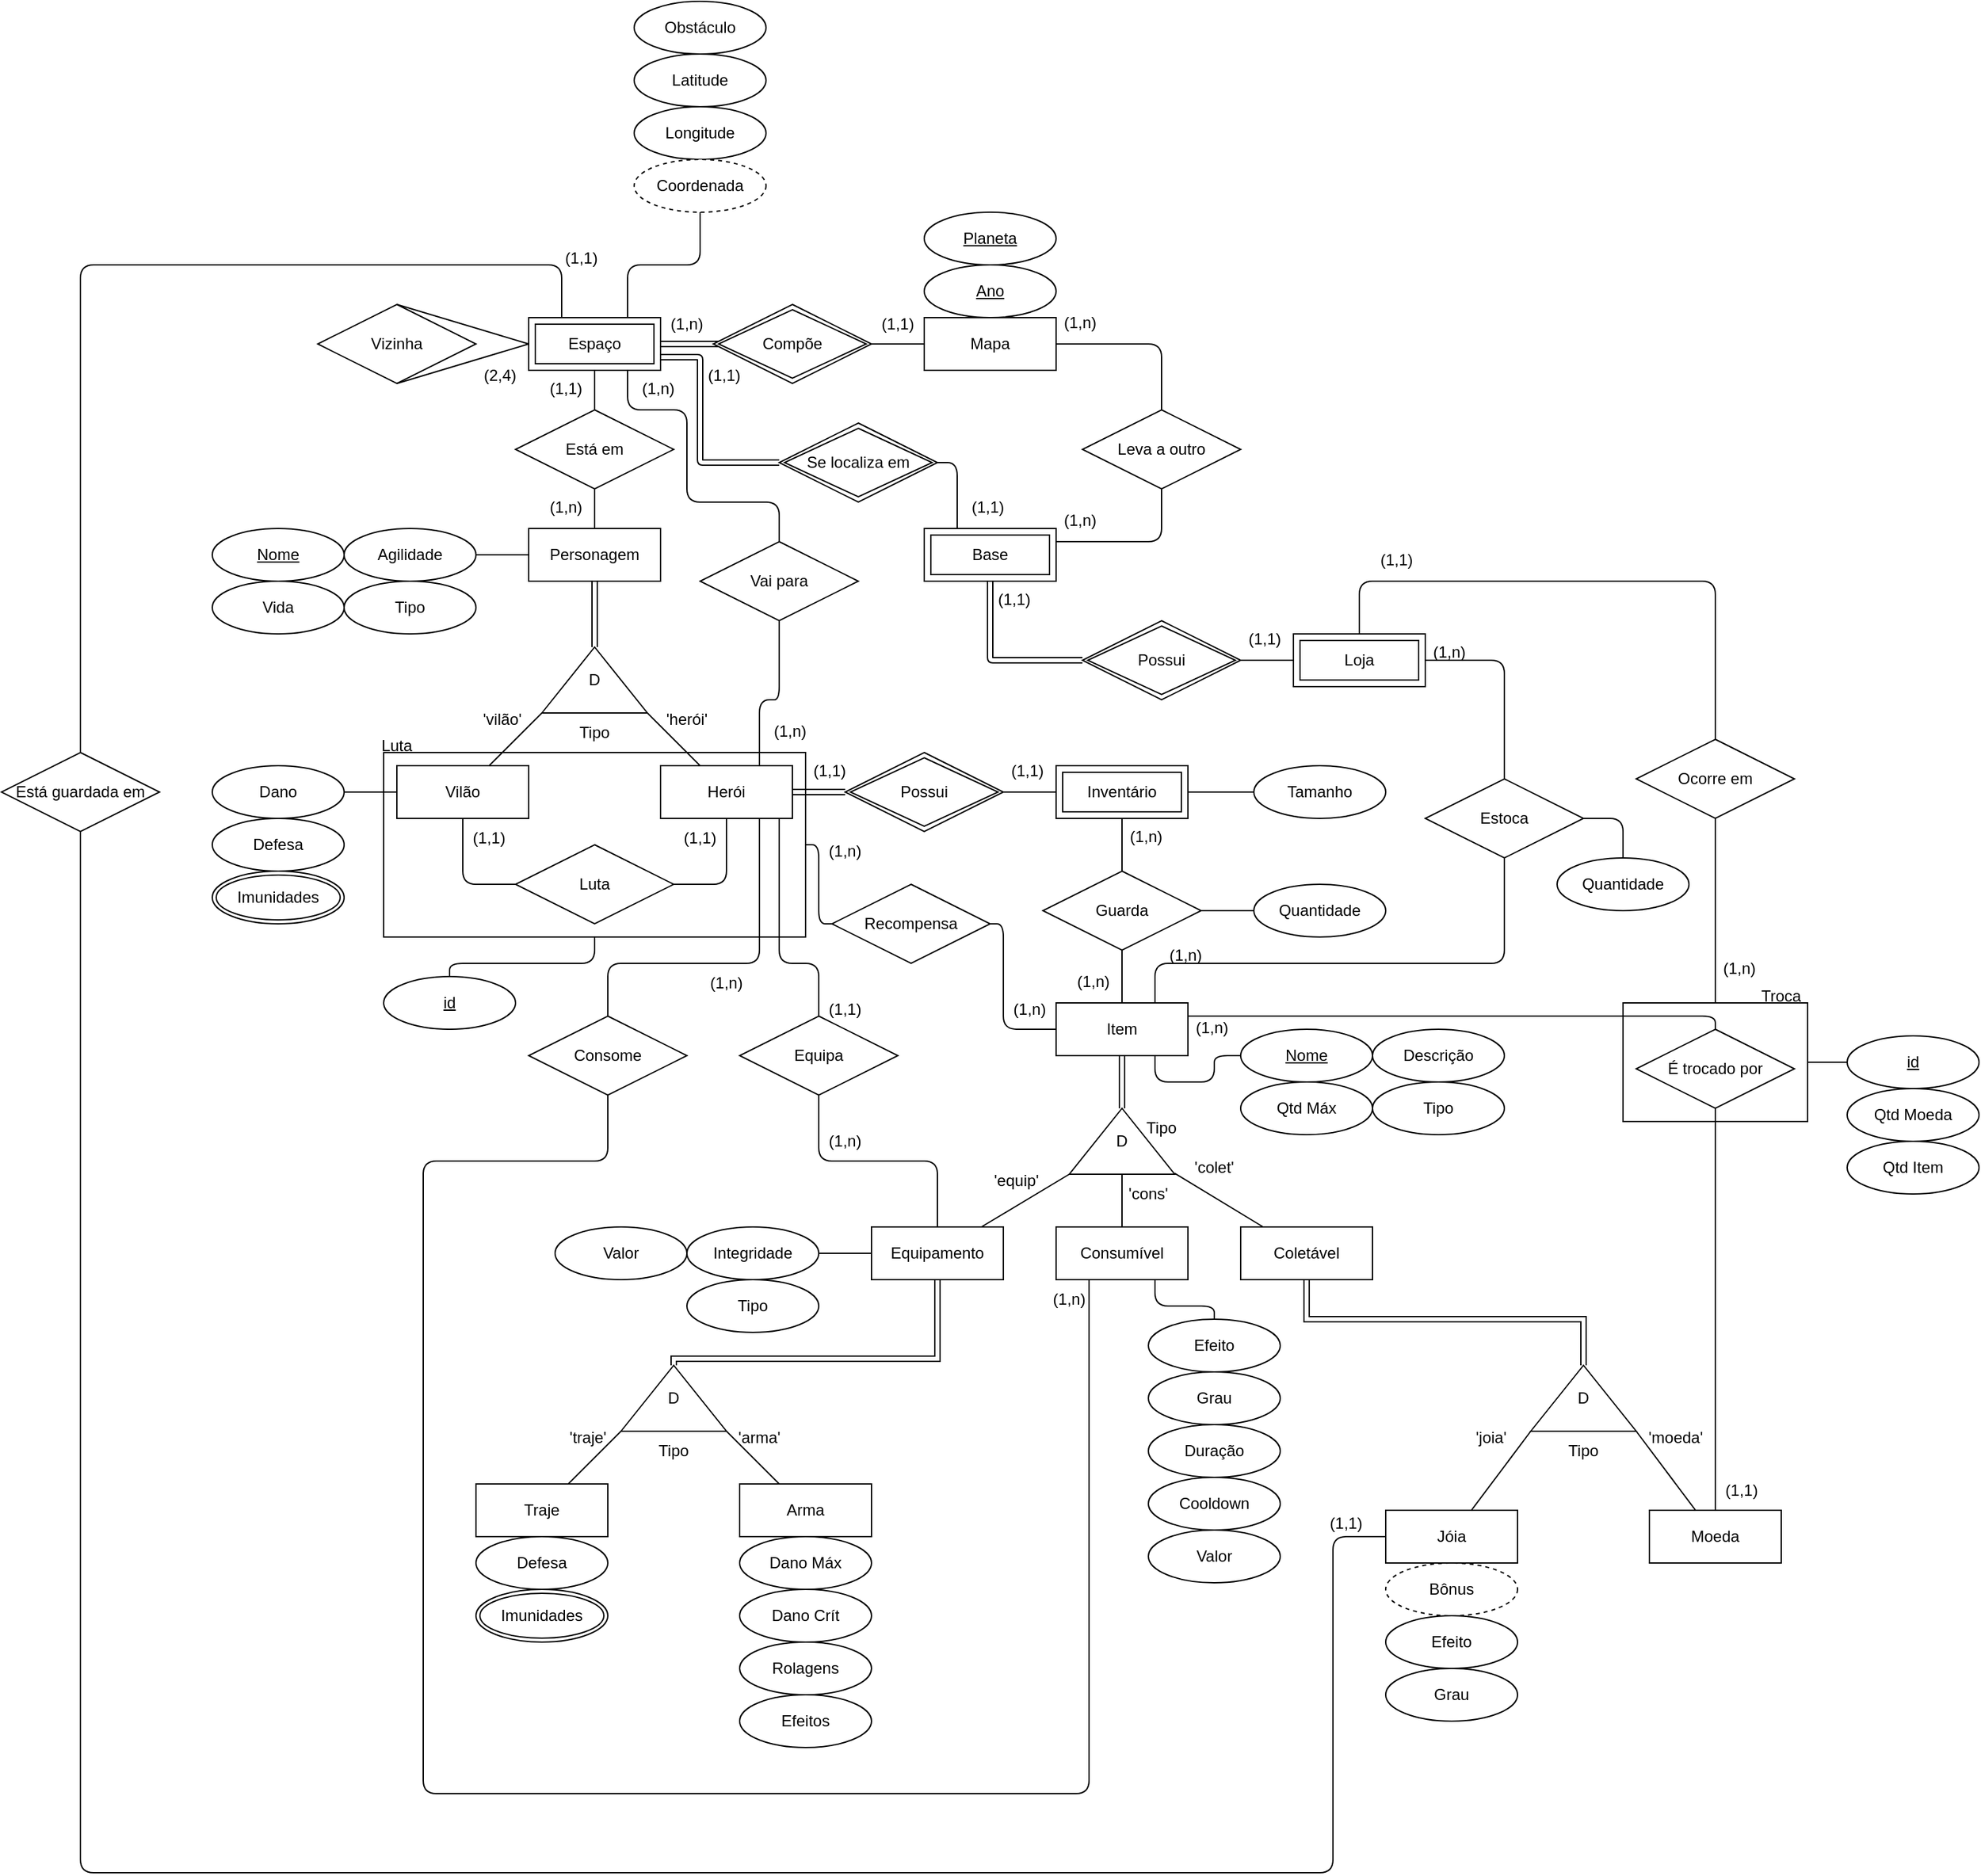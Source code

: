 <mxfile version="16.5.3" type="device"><diagram id="R2lEEEUBdFMjLlhIrx00" name="Page-1"><mxGraphModel dx="2585" dy="1438" grid="1" gridSize="10" guides="1" tooltips="1" connect="1" arrows="1" fold="1" page="1" pageScale="1" pageWidth="1600" pageHeight="900" math="0" shadow="0" extFonts="Permanent Marker^https://fonts.googleapis.com/css?family=Permanent+Marker"><root><mxCell id="0"/><mxCell id="1" parent="0"/><mxCell id="_K91Ev87hVl7QO8EJuBq-142" value="" style="rounded=0;whiteSpace=wrap;html=1;fillColor=none;" parent="1" vertex="1"><mxGeometry x="1510" y="800" width="140" height="90" as="geometry"/></mxCell><mxCell id="_K91Ev87hVl7QO8EJuBq-86" value="" style="verticalLabelPosition=bottom;verticalAlign=top;html=1;shape=mxgraph.basic.rect;fillColor2=none;strokeWidth=1;size=20;indent=5;fillColor=none;" parent="1" vertex="1"><mxGeometry x="570" y="610" width="320" height="140" as="geometry"/></mxCell><mxCell id="nBwljkesZ-EkMAL2i42d-4" value="Mapa" style="whiteSpace=wrap;html=1;align=center;" parent="1" vertex="1"><mxGeometry x="980" y="280" width="100" height="40" as="geometry"/></mxCell><mxCell id="nBwljkesZ-EkMAL2i42d-11" value="Planeta" style="ellipse;whiteSpace=wrap;html=1;align=center;fontStyle=4;" parent="1" vertex="1"><mxGeometry x="980" y="200" width="100" height="40" as="geometry"/></mxCell><mxCell id="nBwljkesZ-EkMAL2i42d-12" value="Ano" style="ellipse;whiteSpace=wrap;html=1;align=center;fontStyle=4;" parent="1" vertex="1"><mxGeometry x="980" y="240" width="100" height="40" as="geometry"/></mxCell><mxCell id="nBwljkesZ-EkMAL2i42d-14" value="Latitude" style="ellipse;whiteSpace=wrap;html=1;align=center;" parent="1" vertex="1"><mxGeometry x="760" y="80" width="100" height="40" as="geometry"/></mxCell><mxCell id="nBwljkesZ-EkMAL2i42d-15" value="Longitude" style="ellipse;whiteSpace=wrap;html=1;align=center;" parent="1" vertex="1"><mxGeometry x="760" y="120" width="100" height="40" as="geometry"/></mxCell><mxCell id="nBwljkesZ-EkMAL2i42d-17" value="Vizinha" style="shape=rhombus;perimeter=rhombusPerimeter;whiteSpace=wrap;html=1;align=center;" parent="1" vertex="1"><mxGeometry x="520" y="270" width="120" height="60" as="geometry"/></mxCell><mxCell id="nBwljkesZ-EkMAL2i42d-29" value="" style="endArrow=none;html=1;rounded=0;exitX=0.5;exitY=1;exitDx=0;exitDy=0;entryX=0;entryY=0.5;entryDx=0;entryDy=0;" parent="1" source="nBwljkesZ-EkMAL2i42d-17" edge="1"><mxGeometry relative="1" as="geometry"><mxPoint x="650" y="160" as="sourcePoint"/><mxPoint x="680" y="300" as="targetPoint"/></mxGeometry></mxCell><mxCell id="nBwljkesZ-EkMAL2i42d-33" value="" style="endArrow=none;html=1;rounded=0;entryX=0;entryY=0.5;entryDx=0;entryDy=0;exitX=0.5;exitY=0;exitDx=0;exitDy=0;" parent="1" source="nBwljkesZ-EkMAL2i42d-17" edge="1"><mxGeometry relative="1" as="geometry"><mxPoint x="640" y="300" as="sourcePoint"/><mxPoint x="680" y="300" as="targetPoint"/></mxGeometry></mxCell><mxCell id="nBwljkesZ-EkMAL2i42d-35" value="" style="endArrow=none;html=1;rounded=1;exitX=1;exitY=0.5;exitDx=0;exitDy=0;entryX=0;entryY=0.5;entryDx=0;entryDy=0;" parent="1" target="nBwljkesZ-EkMAL2i42d-4" edge="1"><mxGeometry width="50" height="50" relative="1" as="geometry"><mxPoint x="940" y="300" as="sourcePoint"/><mxPoint x="840" y="200" as="targetPoint"/></mxGeometry></mxCell><mxCell id="nBwljkesZ-EkMAL2i42d-36" value="Personagem" style="whiteSpace=wrap;html=1;align=center;" parent="1" vertex="1"><mxGeometry x="680" y="440" width="100" height="40" as="geometry"/></mxCell><mxCell id="nBwljkesZ-EkMAL2i42d-37" value="Está em" style="shape=rhombus;perimeter=rhombusPerimeter;whiteSpace=wrap;html=1;align=center;" parent="1" vertex="1"><mxGeometry x="670" y="350" width="120" height="60" as="geometry"/></mxCell><mxCell id="nBwljkesZ-EkMAL2i42d-38" value="" style="endArrow=none;html=1;rounded=0;exitX=0.5;exitY=1;exitDx=0;exitDy=0;entryX=0.5;entryY=0;entryDx=0;entryDy=0;" parent="1" target="nBwljkesZ-EkMAL2i42d-37" edge="1"><mxGeometry relative="1" as="geometry"><mxPoint x="730" y="320" as="sourcePoint"/><mxPoint x="840" y="350" as="targetPoint"/></mxGeometry></mxCell><mxCell id="nBwljkesZ-EkMAL2i42d-39" value="" style="endArrow=none;html=1;rounded=0;exitX=0.5;exitY=1;exitDx=0;exitDy=0;entryX=0.5;entryY=0;entryDx=0;entryDy=0;" parent="1" source="nBwljkesZ-EkMAL2i42d-37" target="nBwljkesZ-EkMAL2i42d-36" edge="1"><mxGeometry relative="1" as="geometry"><mxPoint x="680" y="350" as="sourcePoint"/><mxPoint x="840" y="350" as="targetPoint"/></mxGeometry></mxCell><mxCell id="nBwljkesZ-EkMAL2i42d-43" value="" style="endArrow=none;html=1;rounded=0;" parent="1" edge="1"><mxGeometry relative="1" as="geometry"><mxPoint x="1040" y="640" as="sourcePoint"/><mxPoint x="1080" y="640" as="targetPoint"/></mxGeometry></mxCell><mxCell id="nBwljkesZ-EkMAL2i42d-44" value="Tamanho" style="ellipse;whiteSpace=wrap;html=1;align=center;" parent="1" vertex="1"><mxGeometry x="1230" y="620" width="100" height="40" as="geometry"/></mxCell><mxCell id="nBwljkesZ-EkMAL2i42d-48" value="&lt;u&gt;Nome&lt;/u&gt;" style="ellipse;whiteSpace=wrap;html=1;align=center;" parent="1" vertex="1"><mxGeometry x="440" y="440" width="100" height="40" as="geometry"/></mxCell><mxCell id="nBwljkesZ-EkMAL2i42d-49" value="Vida" style="ellipse;whiteSpace=wrap;html=1;align=center;" parent="1" vertex="1"><mxGeometry x="440" y="480" width="100" height="40" as="geometry"/></mxCell><mxCell id="nBwljkesZ-EkMAL2i42d-50" value="Agilidade" style="ellipse;whiteSpace=wrap;html=1;align=center;" parent="1" vertex="1"><mxGeometry x="540" y="440" width="100" height="40" as="geometry"/></mxCell><mxCell id="nBwljkesZ-EkMAL2i42d-53" value="" style="shape=link;html=1;rounded=0;exitX=1;exitY=0.5;exitDx=0;exitDy=0;" parent="1" edge="1"><mxGeometry relative="1" as="geometry"><mxPoint x="780" y="300" as="sourcePoint"/><mxPoint x="875" y="300" as="targetPoint"/></mxGeometry></mxCell><mxCell id="nBwljkesZ-EkMAL2i42d-55" value="Espaço" style="shape=ext;margin=3;double=1;whiteSpace=wrap;html=1;align=center;" parent="1" vertex="1"><mxGeometry x="680" y="280" width="100" height="40" as="geometry"/></mxCell><mxCell id="nBwljkesZ-EkMAL2i42d-56" value="Compõe" style="shape=rhombus;double=1;perimeter=rhombusPerimeter;whiteSpace=wrap;html=1;align=center;" parent="1" vertex="1"><mxGeometry x="820" y="270" width="120" height="60" as="geometry"/></mxCell><mxCell id="_K91Ev87hVl7QO8EJuBq-1" value="" style="endArrow=none;html=1;rounded=0;" parent="1" source="nBwljkesZ-EkMAL2i42d-36" target="nBwljkesZ-EkMAL2i42d-50" edge="1"><mxGeometry relative="1" as="geometry"><mxPoint x="660" y="450" as="sourcePoint"/><mxPoint x="820" y="450" as="targetPoint"/><Array as="points"><mxPoint x="670" y="460"/></Array></mxGeometry></mxCell><mxCell id="_K91Ev87hVl7QO8EJuBq-2" value="Herói" style="whiteSpace=wrap;html=1;align=center;" parent="1" vertex="1"><mxGeometry x="780" y="620" width="100" height="40" as="geometry"/></mxCell><mxCell id="_K91Ev87hVl7QO8EJuBq-3" value="Vilão" style="whiteSpace=wrap;html=1;align=center;" parent="1" vertex="1"><mxGeometry x="580" y="620" width="100" height="40" as="geometry"/></mxCell><mxCell id="_K91Ev87hVl7QO8EJuBq-7" value="" style="verticalLabelPosition=bottom;verticalAlign=top;html=1;shape=mxgraph.basic.acute_triangle;dx=0.5;" parent="1" vertex="1"><mxGeometry x="690" y="530" width="80" height="50" as="geometry"/></mxCell><mxCell id="_K91Ev87hVl7QO8EJuBq-8" value="Tipo" style="ellipse;whiteSpace=wrap;html=1;align=center;" parent="1" vertex="1"><mxGeometry x="540" y="480" width="100" height="40" as="geometry"/></mxCell><mxCell id="_K91Ev87hVl7QO8EJuBq-9" value="" style="endArrow=none;html=1;rounded=0;shape=link;exitX=0;exitY=0;exitDx=40;exitDy=0;exitPerimeter=0;" parent="1" source="_K91Ev87hVl7QO8EJuBq-7" target="nBwljkesZ-EkMAL2i42d-36" edge="1"><mxGeometry relative="1" as="geometry"><mxPoint x="730" y="520" as="sourcePoint"/><mxPoint x="890" y="530" as="targetPoint"/></mxGeometry></mxCell><mxCell id="_K91Ev87hVl7QO8EJuBq-10" value="" style="endArrow=none;html=1;rounded=0;exitX=1;exitY=1;exitDx=0;exitDy=0;exitPerimeter=0;" parent="1" source="_K91Ev87hVl7QO8EJuBq-7" target="_K91Ev87hVl7QO8EJuBq-2" edge="1"><mxGeometry relative="1" as="geometry"><mxPoint x="768.75" y="580" as="sourcePoint"/><mxPoint x="928.75" y="580" as="targetPoint"/></mxGeometry></mxCell><mxCell id="_K91Ev87hVl7QO8EJuBq-11" value="" style="endArrow=none;html=1;rounded=0;exitX=0;exitY=1;exitDx=0;exitDy=0;exitPerimeter=0;" parent="1" source="_K91Ev87hVl7QO8EJuBq-7" target="_K91Ev87hVl7QO8EJuBq-3" edge="1"><mxGeometry relative="1" as="geometry"><mxPoint x="730" y="530" as="sourcePoint"/><mxPoint x="890" y="530" as="targetPoint"/></mxGeometry></mxCell><mxCell id="_K91Ev87hVl7QO8EJuBq-12" value="D" style="text;html=1;strokeColor=none;fillColor=none;align=center;verticalAlign=middle;whiteSpace=wrap;rounded=0;" parent="1" vertex="1"><mxGeometry x="700" y="540" width="60" height="30" as="geometry"/></mxCell><mxCell id="_K91Ev87hVl7QO8EJuBq-13" value="Tipo" style="text;html=1;strokeColor=none;fillColor=none;align=center;verticalAlign=middle;whiteSpace=wrap;rounded=0;" parent="1" vertex="1"><mxGeometry x="700" y="580" width="60" height="30" as="geometry"/></mxCell><mxCell id="_K91Ev87hVl7QO8EJuBq-14" value="'herói'" style="text;html=1;strokeColor=none;fillColor=none;align=center;verticalAlign=middle;whiteSpace=wrap;rounded=0;" parent="1" vertex="1"><mxGeometry x="770" y="570" width="60" height="30" as="geometry"/></mxCell><mxCell id="_K91Ev87hVl7QO8EJuBq-15" value="'vilão'" style="text;html=1;strokeColor=none;fillColor=none;align=center;verticalAlign=middle;whiteSpace=wrap;rounded=0;" parent="1" vertex="1"><mxGeometry x="630" y="570" width="60" height="30" as="geometry"/></mxCell><mxCell id="_K91Ev87hVl7QO8EJuBq-16" value="" style="endArrow=none;html=1;rounded=0;shape=link;" parent="1" source="_K91Ev87hVl7QO8EJuBq-2" edge="1"><mxGeometry relative="1" as="geometry"><mxPoint x="860" y="570" as="sourcePoint"/><mxPoint x="920" y="640" as="targetPoint"/></mxGeometry></mxCell><mxCell id="_K91Ev87hVl7QO8EJuBq-17" value="Item" style="whiteSpace=wrap;html=1;align=center;" parent="1" vertex="1"><mxGeometry x="1080" y="800" width="100" height="40" as="geometry"/></mxCell><mxCell id="_K91Ev87hVl7QO8EJuBq-18" value="Guarda" style="shape=rhombus;perimeter=rhombusPerimeter;whiteSpace=wrap;html=1;align=center;" parent="1" vertex="1"><mxGeometry x="1070" y="700" width="120" height="60" as="geometry"/></mxCell><mxCell id="_K91Ev87hVl7QO8EJuBq-19" value="" style="endArrow=none;html=1;rounded=0;exitX=0.5;exitY=1;exitDx=0;exitDy=0;entryX=0.5;entryY=0;entryDx=0;entryDy=0;" parent="1" target="_K91Ev87hVl7QO8EJuBq-18" edge="1"><mxGeometry relative="1" as="geometry"><mxPoint x="1130" y="660" as="sourcePoint"/><mxPoint x="1180" y="740" as="targetPoint"/></mxGeometry></mxCell><mxCell id="_K91Ev87hVl7QO8EJuBq-20" value="" style="endArrow=none;html=1;rounded=0;" parent="1" source="_K91Ev87hVl7QO8EJuBq-17" target="_K91Ev87hVl7QO8EJuBq-18" edge="1"><mxGeometry relative="1" as="geometry"><mxPoint x="1020" y="740" as="sourcePoint"/><mxPoint x="1180" y="740" as="targetPoint"/></mxGeometry></mxCell><mxCell id="_K91Ev87hVl7QO8EJuBq-21" value="Inventário" style="shape=ext;margin=3;double=1;whiteSpace=wrap;html=1;align=center;" parent="1" vertex="1"><mxGeometry x="1080" y="620" width="100" height="40" as="geometry"/></mxCell><mxCell id="_K91Ev87hVl7QO8EJuBq-22" value="Dano" style="ellipse;whiteSpace=wrap;html=1;align=center;" parent="1" vertex="1"><mxGeometry x="440" y="620" width="100" height="40" as="geometry"/></mxCell><mxCell id="_K91Ev87hVl7QO8EJuBq-23" value="&lt;u&gt;Nome&lt;/u&gt;" style="ellipse;whiteSpace=wrap;html=1;align=center;" parent="1" vertex="1"><mxGeometry x="1220" y="820" width="100" height="40" as="geometry"/></mxCell><mxCell id="_K91Ev87hVl7QO8EJuBq-24" value="Descrição" style="ellipse;whiteSpace=wrap;html=1;align=center;" parent="1" vertex="1"><mxGeometry x="1320" y="820" width="100" height="40" as="geometry"/></mxCell><mxCell id="_K91Ev87hVl7QO8EJuBq-25" value="Tipo" style="ellipse;whiteSpace=wrap;html=1;align=center;" parent="1" vertex="1"><mxGeometry x="1320" y="860" width="100" height="40" as="geometry"/></mxCell><mxCell id="_K91Ev87hVl7QO8EJuBq-26" value="" style="endArrow=none;html=1;rounded=1;exitX=0.75;exitY=1;exitDx=0;exitDy=0;" parent="1" source="_K91Ev87hVl7QO8EJuBq-17" target="_K91Ev87hVl7QO8EJuBq-23" edge="1"><mxGeometry relative="1" as="geometry"><mxPoint x="1130" y="860" as="sourcePoint"/><mxPoint x="1290" y="860" as="targetPoint"/><Array as="points"><mxPoint x="1155" y="860"/><mxPoint x="1200" y="860"/><mxPoint x="1200" y="840"/></Array></mxGeometry></mxCell><mxCell id="_K91Ev87hVl7QO8EJuBq-28" value="" style="verticalLabelPosition=bottom;verticalAlign=top;html=1;shape=mxgraph.basic.acute_triangle;dx=0.5;" parent="1" vertex="1"><mxGeometry x="1090" y="880" width="80" height="50" as="geometry"/></mxCell><mxCell id="_K91Ev87hVl7QO8EJuBq-29" value="Equipamento" style="whiteSpace=wrap;html=1;align=center;" parent="1" vertex="1"><mxGeometry x="940" y="970" width="100" height="40" as="geometry"/></mxCell><mxCell id="_K91Ev87hVl7QO8EJuBq-30" value="Consumível" style="whiteSpace=wrap;html=1;align=center;" parent="1" vertex="1"><mxGeometry x="1080" y="970" width="100" height="40" as="geometry"/></mxCell><mxCell id="_K91Ev87hVl7QO8EJuBq-31" value="" style="endArrow=none;html=1;rounded=0;exitX=0;exitY=0;exitDx=40;exitDy=0;exitPerimeter=0;entryX=0.5;entryY=1;entryDx=0;entryDy=0;shape=link;" parent="1" source="_K91Ev87hVl7QO8EJuBq-28" target="_K91Ev87hVl7QO8EJuBq-17" edge="1"><mxGeometry relative="1" as="geometry"><mxPoint x="1140" y="930" as="sourcePoint"/><mxPoint x="1300" y="930" as="targetPoint"/></mxGeometry></mxCell><mxCell id="_K91Ev87hVl7QO8EJuBq-37" value="Tipo" style="text;html=1;strokeColor=none;fillColor=none;align=center;verticalAlign=middle;whiteSpace=wrap;rounded=0;" parent="1" vertex="1"><mxGeometry x="1130" y="880" width="60" height="30" as="geometry"/></mxCell><mxCell id="_K91Ev87hVl7QO8EJuBq-39" value="'cons'" style="text;html=1;strokeColor=none;fillColor=none;align=center;verticalAlign=middle;whiteSpace=wrap;rounded=0;" parent="1" vertex="1"><mxGeometry x="1130" y="930" width="40" height="30" as="geometry"/></mxCell><mxCell id="_K91Ev87hVl7QO8EJuBq-40" value="'equip'" style="text;html=1;strokeColor=none;fillColor=none;align=center;verticalAlign=middle;whiteSpace=wrap;rounded=0;" parent="1" vertex="1"><mxGeometry x="1030" y="920" width="40" height="30" as="geometry"/></mxCell><mxCell id="_K91Ev87hVl7QO8EJuBq-41" value="D" style="text;html=1;strokeColor=none;fillColor=none;align=center;verticalAlign=middle;whiteSpace=wrap;rounded=0;" parent="1" vertex="1"><mxGeometry x="1100" y="890" width="60" height="30" as="geometry"/></mxCell><mxCell id="_K91Ev87hVl7QO8EJuBq-43" value="Equipa" style="shape=rhombus;perimeter=rhombusPerimeter;whiteSpace=wrap;html=1;align=center;" parent="1" vertex="1"><mxGeometry x="840" y="810" width="120" height="60" as="geometry"/></mxCell><mxCell id="_K91Ev87hVl7QO8EJuBq-47" value="Efeito" style="ellipse;whiteSpace=wrap;html=1;align=center;" parent="1" vertex="1"><mxGeometry x="1150" y="1040" width="100" height="40" as="geometry"/></mxCell><mxCell id="_K91Ev87hVl7QO8EJuBq-48" value="Grau" style="ellipse;whiteSpace=wrap;html=1;align=center;" parent="1" vertex="1"><mxGeometry x="1150" y="1080" width="100" height="40" as="geometry"/></mxCell><mxCell id="_K91Ev87hVl7QO8EJuBq-49" value="Quantidade" style="ellipse;whiteSpace=wrap;html=1;align=center;" parent="1" vertex="1"><mxGeometry x="1230" y="710" width="100" height="40" as="geometry"/></mxCell><mxCell id="_K91Ev87hVl7QO8EJuBq-50" value="" style="endArrow=none;html=1;rounded=0;" parent="1" source="_K91Ev87hVl7QO8EJuBq-18" target="_K91Ev87hVl7QO8EJuBq-49" edge="1"><mxGeometry relative="1" as="geometry"><mxPoint x="1190" y="690" as="sourcePoint"/><mxPoint x="1350" y="690" as="targetPoint"/></mxGeometry></mxCell><mxCell id="_K91Ev87hVl7QO8EJuBq-51" value="" style="verticalLabelPosition=bottom;verticalAlign=top;html=1;shape=mxgraph.basic.acute_triangle;dx=0.5;" parent="1" vertex="1"><mxGeometry x="750" y="1075" width="80" height="50" as="geometry"/></mxCell><mxCell id="_K91Ev87hVl7QO8EJuBq-52" value="" style="endArrow=none;html=1;rounded=0;exitX=0;exitY=0;exitDx=40;exitDy=0;exitPerimeter=0;shape=link;" parent="1" source="_K91Ev87hVl7QO8EJuBq-51" target="_K91Ev87hVl7QO8EJuBq-29" edge="1"><mxGeometry relative="1" as="geometry"><mxPoint x="1010" y="1100" as="sourcePoint"/><mxPoint x="1000" y="1010" as="targetPoint"/><Array as="points"><mxPoint x="790" y="1070"/><mxPoint x="990" y="1070"/></Array></mxGeometry></mxCell><mxCell id="_K91Ev87hVl7QO8EJuBq-53" value="Traje" style="whiteSpace=wrap;html=1;align=center;" parent="1" vertex="1"><mxGeometry x="640" y="1165" width="100" height="40" as="geometry"/></mxCell><mxCell id="_K91Ev87hVl7QO8EJuBq-54" value="Arma" style="whiteSpace=wrap;html=1;align=center;" parent="1" vertex="1"><mxGeometry x="840" y="1165" width="100" height="40" as="geometry"/></mxCell><mxCell id="_K91Ev87hVl7QO8EJuBq-56" value="" style="endArrow=none;html=1;rounded=0;exitX=0;exitY=1;exitDx=0;exitDy=0;exitPerimeter=0;" parent="1" source="_K91Ev87hVl7QO8EJuBq-51" target="_K91Ev87hVl7QO8EJuBq-53" edge="1"><mxGeometry relative="1" as="geometry"><mxPoint x="740" y="1115" as="sourcePoint"/><mxPoint x="900" y="1115" as="targetPoint"/></mxGeometry></mxCell><mxCell id="_K91Ev87hVl7QO8EJuBq-57" value="" style="endArrow=none;html=1;rounded=0;exitX=1;exitY=1;exitDx=0;exitDy=0;exitPerimeter=0;" parent="1" source="_K91Ev87hVl7QO8EJuBq-51" target="_K91Ev87hVl7QO8EJuBq-54" edge="1"><mxGeometry relative="1" as="geometry"><mxPoint x="740" y="1115" as="sourcePoint"/><mxPoint x="900" y="1115" as="targetPoint"/></mxGeometry></mxCell><mxCell id="_K91Ev87hVl7QO8EJuBq-58" value="Dano Máx" style="ellipse;whiteSpace=wrap;html=1;align=center;" parent="1" vertex="1"><mxGeometry x="840" y="1205" width="100" height="40" as="geometry"/></mxCell><mxCell id="_K91Ev87hVl7QO8EJuBq-59" value="Rolagens" style="ellipse;whiteSpace=wrap;html=1;align=center;" parent="1" vertex="1"><mxGeometry x="840" y="1285" width="100" height="40" as="geometry"/></mxCell><mxCell id="_K91Ev87hVl7QO8EJuBq-60" value="Defesa" style="ellipse;whiteSpace=wrap;html=1;align=center;" parent="1" vertex="1"><mxGeometry x="640" y="1205" width="100" height="40" as="geometry"/></mxCell><mxCell id="_K91Ev87hVl7QO8EJuBq-62" value="Integridade" style="ellipse;whiteSpace=wrap;html=1;align=center;" parent="1" vertex="1"><mxGeometry x="800" y="970" width="100" height="40" as="geometry"/></mxCell><mxCell id="_K91Ev87hVl7QO8EJuBq-63" value="Imunidades" style="ellipse;shape=doubleEllipse;margin=3;whiteSpace=wrap;html=1;align=center;" parent="1" vertex="1"><mxGeometry x="640" y="1245" width="100" height="40" as="geometry"/></mxCell><mxCell id="_K91Ev87hVl7QO8EJuBq-64" value="Efeitos" style="ellipse;whiteSpace=wrap;html=1;align=center;" parent="1" vertex="1"><mxGeometry x="840" y="1325" width="100" height="40" as="geometry"/></mxCell><mxCell id="_K91Ev87hVl7QO8EJuBq-65" value="Tipo" style="text;html=1;strokeColor=none;fillColor=none;align=center;verticalAlign=middle;whiteSpace=wrap;rounded=0;" parent="1" vertex="1"><mxGeometry x="760" y="1125" width="60" height="30" as="geometry"/></mxCell><mxCell id="_K91Ev87hVl7QO8EJuBq-66" value="'arma'" style="text;html=1;strokeColor=none;fillColor=none;align=center;verticalAlign=middle;whiteSpace=wrap;rounded=0;" parent="1" vertex="1"><mxGeometry x="810" y="1115" width="90" height="30" as="geometry"/></mxCell><mxCell id="_K91Ev87hVl7QO8EJuBq-67" value="'traje'" style="text;html=1;strokeColor=none;fillColor=none;align=center;verticalAlign=middle;whiteSpace=wrap;rounded=0;" parent="1" vertex="1"><mxGeometry x="680" y="1115" width="90" height="30" as="geometry"/></mxCell><mxCell id="_K91Ev87hVl7QO8EJuBq-68" value="" style="endArrow=none;html=1;rounded=0;" parent="1" source="_K91Ev87hVl7QO8EJuBq-21" target="nBwljkesZ-EkMAL2i42d-44" edge="1"><mxGeometry relative="1" as="geometry"><mxPoint x="1210" y="730" as="sourcePoint"/><mxPoint x="1370" y="730" as="targetPoint"/></mxGeometry></mxCell><mxCell id="_K91Ev87hVl7QO8EJuBq-69" value="Qtd Máx" style="ellipse;whiteSpace=wrap;html=1;align=center;" parent="1" vertex="1"><mxGeometry x="1220" y="860" width="100" height="40" as="geometry"/></mxCell><mxCell id="_K91Ev87hVl7QO8EJuBq-71" value="Consome" style="shape=rhombus;perimeter=rhombusPerimeter;whiteSpace=wrap;html=1;align=center;" parent="1" vertex="1"><mxGeometry x="680" y="810" width="120" height="60" as="geometry"/></mxCell><mxCell id="_K91Ev87hVl7QO8EJuBq-75" value="Duração" style="ellipse;whiteSpace=wrap;html=1;align=center;" parent="1" vertex="1"><mxGeometry x="1150" y="1120" width="100" height="40" as="geometry"/></mxCell><mxCell id="_K91Ev87hVl7QO8EJuBq-76" value="Defesa" style="ellipse;whiteSpace=wrap;html=1;align=center;" parent="1" vertex="1"><mxGeometry x="440" y="660" width="100" height="40" as="geometry"/></mxCell><mxCell id="_K91Ev87hVl7QO8EJuBq-77" value="Imunidades" style="ellipse;shape=doubleEllipse;margin=3;whiteSpace=wrap;html=1;align=center;" parent="1" vertex="1"><mxGeometry x="440" y="700" width="100" height="40" as="geometry"/></mxCell><mxCell id="_K91Ev87hVl7QO8EJuBq-79" value="" style="endArrow=none;html=1;rounded=0;" parent="1" source="_K91Ev87hVl7QO8EJuBq-62" target="_K91Ev87hVl7QO8EJuBq-29" edge="1"><mxGeometry relative="1" as="geometry"><mxPoint x="850" y="1010" as="sourcePoint"/><mxPoint x="1010" y="1010" as="targetPoint"/></mxGeometry></mxCell><mxCell id="_K91Ev87hVl7QO8EJuBq-80" value="Tipo" style="ellipse;whiteSpace=wrap;html=1;align=center;" parent="1" vertex="1"><mxGeometry x="800" y="1010" width="100" height="40" as="geometry"/></mxCell><mxCell id="_K91Ev87hVl7QO8EJuBq-81" value="Dano Crít" style="ellipse;whiteSpace=wrap;html=1;align=center;" parent="1" vertex="1"><mxGeometry x="840" y="1245" width="100" height="40" as="geometry"/></mxCell><mxCell id="_K91Ev87hVl7QO8EJuBq-82" value="" style="endArrow=none;html=1;rounded=0;" parent="1" source="_K91Ev87hVl7QO8EJuBq-22" target="_K91Ev87hVl7QO8EJuBq-3" edge="1"><mxGeometry relative="1" as="geometry"><mxPoint x="720" y="700" as="sourcePoint"/><mxPoint x="880" y="700" as="targetPoint"/></mxGeometry></mxCell><mxCell id="_K91Ev87hVl7QO8EJuBq-83" value="Luta" style="shape=rhombus;perimeter=rhombusPerimeter;whiteSpace=wrap;html=1;align=center;" parent="1" vertex="1"><mxGeometry x="670" y="680" width="120" height="60" as="geometry"/></mxCell><mxCell id="_K91Ev87hVl7QO8EJuBq-84" value="" style="endArrow=none;html=1;rounded=1;" parent="1" source="_K91Ev87hVl7QO8EJuBq-3" target="_K91Ev87hVl7QO8EJuBq-83" edge="1"><mxGeometry relative="1" as="geometry"><mxPoint x="720" y="700" as="sourcePoint"/><mxPoint x="880" y="700" as="targetPoint"/><Array as="points"><mxPoint x="630" y="710"/></Array></mxGeometry></mxCell><mxCell id="_K91Ev87hVl7QO8EJuBq-85" value="" style="endArrow=none;html=1;rounded=1;" parent="1" source="_K91Ev87hVl7QO8EJuBq-83" target="_K91Ev87hVl7QO8EJuBq-2" edge="1"><mxGeometry relative="1" as="geometry"><mxPoint x="720" y="700" as="sourcePoint"/><mxPoint x="880" y="700" as="targetPoint"/><Array as="points"><mxPoint x="830" y="710"/></Array></mxGeometry></mxCell><mxCell id="_K91Ev87hVl7QO8EJuBq-87" value="Luta" style="text;html=1;strokeColor=none;fillColor=none;align=center;verticalAlign=middle;whiteSpace=wrap;rounded=0;" parent="1" vertex="1"><mxGeometry x="550" y="590" width="60" height="30" as="geometry"/></mxCell><mxCell id="_K91Ev87hVl7QO8EJuBq-90" value="" style="endArrow=none;html=1;rounded=1;exitX=0.75;exitY=1;exitDx=0;exitDy=0;" parent="1" source="_K91Ev87hVl7QO8EJuBq-30" target="_K91Ev87hVl7QO8EJuBq-47" edge="1"><mxGeometry relative="1" as="geometry"><mxPoint x="1070" y="930" as="sourcePoint"/><mxPoint x="1230" y="930" as="targetPoint"/><Array as="points"><mxPoint x="1155" y="1030"/><mxPoint x="1200" y="1030"/></Array></mxGeometry></mxCell><mxCell id="_K91Ev87hVl7QO8EJuBq-92" value="D" style="text;html=1;strokeColor=none;fillColor=none;align=center;verticalAlign=middle;whiteSpace=wrap;rounded=0;" parent="1" vertex="1"><mxGeometry x="760" y="1085" width="60" height="30" as="geometry"/></mxCell><mxCell id="_K91Ev87hVl7QO8EJuBq-93" value="Recompensa" style="shape=rhombus;perimeter=rhombusPerimeter;whiteSpace=wrap;html=1;align=center;fillColor=none;" parent="1" vertex="1"><mxGeometry x="910" y="710" width="120" height="60" as="geometry"/></mxCell><mxCell id="_K91Ev87hVl7QO8EJuBq-94" value="" style="endArrow=none;html=1;rounded=1;entryX=0;entryY=0.5;entryDx=0;entryDy=0;" parent="1" source="_K91Ev87hVl7QO8EJuBq-86" target="_K91Ev87hVl7QO8EJuBq-93" edge="1"><mxGeometry relative="1" as="geometry"><mxPoint x="860" y="820" as="sourcePoint"/><mxPoint x="910" y="720" as="targetPoint"/><Array as="points"><mxPoint x="900" y="680"/><mxPoint x="900" y="740"/></Array></mxGeometry></mxCell><mxCell id="_K91Ev87hVl7QO8EJuBq-96" value="" style="endArrow=none;html=1;rounded=1;" parent="1" source="_K91Ev87hVl7QO8EJuBq-93" target="_K91Ev87hVl7QO8EJuBq-17" edge="1"><mxGeometry relative="1" as="geometry"><mxPoint x="860" y="820" as="sourcePoint"/><mxPoint x="1020" y="820" as="targetPoint"/><Array as="points"><mxPoint x="1040" y="740"/><mxPoint x="1040" y="820"/></Array></mxGeometry></mxCell><mxCell id="_K91Ev87hVl7QO8EJuBq-98" value="" style="endArrow=none;html=1;rounded=0;entryX=0;entryY=1;entryDx=0;entryDy=0;entryPerimeter=0;" parent="1" source="_K91Ev87hVl7QO8EJuBq-29" target="_K91Ev87hVl7QO8EJuBq-28" edge="1"><mxGeometry relative="1" as="geometry"><mxPoint x="970" y="1020" as="sourcePoint"/><mxPoint x="1130" y="1020" as="targetPoint"/></mxGeometry></mxCell><mxCell id="_K91Ev87hVl7QO8EJuBq-99" value="Coletável" style="whiteSpace=wrap;html=1;align=center;fillColor=none;" parent="1" vertex="1"><mxGeometry x="1220" y="970" width="100" height="40" as="geometry"/></mxCell><mxCell id="_K91Ev87hVl7QO8EJuBq-100" value="" style="verticalLabelPosition=bottom;verticalAlign=top;html=1;shape=mxgraph.basic.acute_triangle;dx=0.5;" parent="1" vertex="1"><mxGeometry x="1440" y="1075" width="80" height="50" as="geometry"/></mxCell><mxCell id="_K91Ev87hVl7QO8EJuBq-101" value="Tipo" style="text;html=1;strokeColor=none;fillColor=none;align=center;verticalAlign=middle;whiteSpace=wrap;rounded=0;" parent="1" vertex="1"><mxGeometry x="1450" y="1125" width="60" height="30" as="geometry"/></mxCell><mxCell id="_K91Ev87hVl7QO8EJuBq-102" value="'moeda'" style="text;html=1;strokeColor=none;fillColor=none;align=center;verticalAlign=middle;whiteSpace=wrap;rounded=0;" parent="1" vertex="1"><mxGeometry x="1530" y="1115" width="40" height="30" as="geometry"/></mxCell><mxCell id="_K91Ev87hVl7QO8EJuBq-103" value="'joia'" style="text;html=1;strokeColor=none;fillColor=none;align=center;verticalAlign=middle;whiteSpace=wrap;rounded=0;" parent="1" vertex="1"><mxGeometry x="1390" y="1115" width="40" height="30" as="geometry"/></mxCell><mxCell id="_K91Ev87hVl7QO8EJuBq-104" value="D" style="text;html=1;strokeColor=none;fillColor=none;align=center;verticalAlign=middle;whiteSpace=wrap;rounded=0;" parent="1" vertex="1"><mxGeometry x="1450" y="1085" width="60" height="30" as="geometry"/></mxCell><mxCell id="_K91Ev87hVl7QO8EJuBq-105" value="" style="endArrow=none;html=1;rounded=0;exitX=0;exitY=0;exitDx=40;exitDy=0;exitPerimeter=0;entryX=0.5;entryY=1;entryDx=0;entryDy=0;shape=link;" parent="1" source="_K91Ev87hVl7QO8EJuBq-100" edge="1"><mxGeometry relative="1" as="geometry"><mxPoint x="1270" y="1050" as="sourcePoint"/><mxPoint x="1270" y="1010" as="targetPoint"/><Array as="points"><mxPoint x="1480" y="1040"/><mxPoint x="1270" y="1040"/></Array></mxGeometry></mxCell><mxCell id="_K91Ev87hVl7QO8EJuBq-107" value="" style="endArrow=none;html=1;rounded=0;" parent="1" source="_K91Ev87hVl7QO8EJuBq-28" target="_K91Ev87hVl7QO8EJuBq-99" edge="1"><mxGeometry relative="1" as="geometry"><mxPoint x="1130" y="940" as="sourcePoint"/><mxPoint x="1290" y="940" as="targetPoint"/></mxGeometry></mxCell><mxCell id="_K91Ev87hVl7QO8EJuBq-108" value="" style="endArrow=none;html=1;rounded=1;" parent="1" target="_K91Ev87hVl7QO8EJuBq-43" edge="1"><mxGeometry relative="1" as="geometry"><mxPoint x="870" y="660" as="sourcePoint"/><mxPoint x="990" y="830" as="targetPoint"/><Array as="points"><mxPoint x="870" y="720"/><mxPoint x="870" y="770"/><mxPoint x="900" y="770"/></Array></mxGeometry></mxCell><mxCell id="_K91Ev87hVl7QO8EJuBq-109" value="" style="endArrow=none;html=1;rounded=1;exitX=0.5;exitY=1;exitDx=0;exitDy=0;entryX=0.5;entryY=0;entryDx=0;entryDy=0;" parent="1" source="_K91Ev87hVl7QO8EJuBq-43" target="_K91Ev87hVl7QO8EJuBq-29" edge="1"><mxGeometry relative="1" as="geometry"><mxPoint x="820" y="890" as="sourcePoint"/><mxPoint x="980" y="890" as="targetPoint"/><Array as="points"><mxPoint x="900" y="920"/><mxPoint x="990" y="920"/></Array></mxGeometry></mxCell><mxCell id="_K91Ev87hVl7QO8EJuBq-110" value="Obstáculo" style="ellipse;whiteSpace=wrap;html=1;align=center;fillColor=none;" parent="1" vertex="1"><mxGeometry x="760" y="40" width="100" height="40" as="geometry"/></mxCell><mxCell id="_K91Ev87hVl7QO8EJuBq-111" value="Jóia" style="whiteSpace=wrap;html=1;align=center;fillColor=none;" parent="1" vertex="1"><mxGeometry x="1330" y="1185" width="100" height="40" as="geometry"/></mxCell><mxCell id="_K91Ev87hVl7QO8EJuBq-112" value="Moeda" style="whiteSpace=wrap;html=1;align=center;fillColor=none;" parent="1" vertex="1"><mxGeometry x="1530" y="1185" width="100" height="40" as="geometry"/></mxCell><mxCell id="_K91Ev87hVl7QO8EJuBq-113" value="" style="endArrow=none;html=1;rounded=0;exitX=0;exitY=1;exitDx=0;exitDy=0;exitPerimeter=0;" parent="1" source="_K91Ev87hVl7QO8EJuBq-100" target="_K91Ev87hVl7QO8EJuBq-111" edge="1"><mxGeometry relative="1" as="geometry"><mxPoint x="1470" y="1155" as="sourcePoint"/><mxPoint x="1630" y="1155" as="targetPoint"/></mxGeometry></mxCell><mxCell id="_K91Ev87hVl7QO8EJuBq-114" value="" style="endArrow=none;html=1;rounded=0;exitX=1;exitY=1;exitDx=0;exitDy=0;exitPerimeter=0;" parent="1" source="_K91Ev87hVl7QO8EJuBq-100" target="_K91Ev87hVl7QO8EJuBq-112" edge="1"><mxGeometry relative="1" as="geometry"><mxPoint x="1470" y="1155" as="sourcePoint"/><mxPoint x="1630" y="1155" as="targetPoint"/></mxGeometry></mxCell><mxCell id="_K91Ev87hVl7QO8EJuBq-115" value="Bônus" style="ellipse;whiteSpace=wrap;html=1;align=center;fillColor=none;dashed=1;" parent="1" vertex="1"><mxGeometry x="1330" y="1225" width="100" height="40" as="geometry"/></mxCell><mxCell id="_K91Ev87hVl7QO8EJuBq-116" value="Grau" style="ellipse;whiteSpace=wrap;html=1;align=center;fillColor=none;" parent="1" vertex="1"><mxGeometry x="1330" y="1305" width="100" height="40" as="geometry"/></mxCell><mxCell id="_K91Ev87hVl7QO8EJuBq-117" value="Efeito" style="ellipse;whiteSpace=wrap;html=1;align=center;fillColor=none;" parent="1" vertex="1"><mxGeometry x="1330" y="1265" width="100" height="40" as="geometry"/></mxCell><mxCell id="_K91Ev87hVl7QO8EJuBq-118" value="Cooldown" style="ellipse;whiteSpace=wrap;html=1;align=center;" parent="1" vertex="1"><mxGeometry x="1150" y="1160" width="100" height="40" as="geometry"/></mxCell><mxCell id="_K91Ev87hVl7QO8EJuBq-119" value="Valor" style="ellipse;whiteSpace=wrap;html=1;align=center;fillColor=none;" parent="1" vertex="1"><mxGeometry x="700" y="970" width="100" height="40" as="geometry"/></mxCell><mxCell id="_K91Ev87hVl7QO8EJuBq-120" value="Valor" style="ellipse;whiteSpace=wrap;html=1;align=center;fillColor=none;" parent="1" vertex="1"><mxGeometry x="1150" y="1200" width="100" height="40" as="geometry"/></mxCell><mxCell id="_K91Ev87hVl7QO8EJuBq-122" value="" style="endArrow=none;html=1;rounded=1;exitX=0.75;exitY=0;exitDx=0;exitDy=0;" parent="1" source="nBwljkesZ-EkMAL2i42d-55" edge="1"><mxGeometry relative="1" as="geometry"><mxPoint x="720" y="170" as="sourcePoint"/><mxPoint x="810" y="200" as="targetPoint"/><Array as="points"><mxPoint x="755" y="240"/><mxPoint x="810" y="240"/></Array></mxGeometry></mxCell><mxCell id="_K91Ev87hVl7QO8EJuBq-124" value="Está guardada em" style="shape=rhombus;perimeter=rhombusPerimeter;whiteSpace=wrap;html=1;align=center;fillColor=none;" parent="1" vertex="1"><mxGeometry x="280" y="610" width="120" height="60" as="geometry"/></mxCell><mxCell id="_K91Ev87hVl7QO8EJuBq-126" value="" style="endArrow=none;html=1;rounded=1;entryX=0.5;entryY=0;entryDx=0;entryDy=0;exitX=0.25;exitY=0;exitDx=0;exitDy=0;" parent="1" source="nBwljkesZ-EkMAL2i42d-55" target="_K91Ev87hVl7QO8EJuBq-124" edge="1"><mxGeometry relative="1" as="geometry"><mxPoint x="520" y="190" as="sourcePoint"/><mxPoint x="290" y="560" as="targetPoint"/><Array as="points"><mxPoint x="705" y="240"/><mxPoint x="340" y="240"/></Array></mxGeometry></mxCell><mxCell id="_K91Ev87hVl7QO8EJuBq-130" value="" style="endArrow=none;html=1;rounded=1;exitX=1;exitY=0.5;exitDx=0;exitDy=0;entryX=0.25;entryY=0;entryDx=0;entryDy=0;" parent="1" edge="1"><mxGeometry relative="1" as="geometry"><mxPoint x="990" y="390" as="sourcePoint"/><mxPoint x="1005.0" y="440" as="targetPoint"/><Array as="points"><mxPoint x="1005" y="390"/></Array></mxGeometry></mxCell><mxCell id="_K91Ev87hVl7QO8EJuBq-131" value="Leva a outro" style="shape=rhombus;perimeter=rhombusPerimeter;whiteSpace=wrap;html=1;align=center;fillColor=none;" parent="1" vertex="1"><mxGeometry x="1100" y="350" width="120" height="60" as="geometry"/></mxCell><mxCell id="_K91Ev87hVl7QO8EJuBq-132" value="" style="endArrow=none;html=1;rounded=1;exitX=1;exitY=0.5;exitDx=0;exitDy=0;entryX=0.5;entryY=0;entryDx=0;entryDy=0;" parent="1" source="nBwljkesZ-EkMAL2i42d-4" target="_K91Ev87hVl7QO8EJuBq-131" edge="1"><mxGeometry relative="1" as="geometry"><mxPoint x="1070" y="410" as="sourcePoint"/><mxPoint x="1230" y="410" as="targetPoint"/><Array as="points"><mxPoint x="1160" y="300"/></Array></mxGeometry></mxCell><mxCell id="_K91Ev87hVl7QO8EJuBq-133" value="" style="endArrow=none;html=1;rounded=1;exitX=1;exitY=0.25;exitDx=0;exitDy=0;" parent="1" edge="1"><mxGeometry relative="1" as="geometry"><mxPoint x="1080.0" y="450" as="sourcePoint"/><mxPoint x="1160" y="410" as="targetPoint"/><Array as="points"><mxPoint x="1160" y="450"/></Array></mxGeometry></mxCell><mxCell id="_K91Ev87hVl7QO8EJuBq-134" value="" style="endArrow=none;html=1;rounded=0;" parent="1" source="_K91Ev87hVl7QO8EJuBq-28" target="_K91Ev87hVl7QO8EJuBq-30" edge="1"><mxGeometry relative="1" as="geometry"><mxPoint x="1140" y="980" as="sourcePoint"/><mxPoint x="1300" y="980" as="targetPoint"/></mxGeometry></mxCell><mxCell id="_K91Ev87hVl7QO8EJuBq-135" value="'colet'" style="text;html=1;strokeColor=none;fillColor=none;align=center;verticalAlign=middle;whiteSpace=wrap;rounded=0;" parent="1" vertex="1"><mxGeometry x="1180" y="910" width="40" height="30" as="geometry"/></mxCell><mxCell id="_K91Ev87hVl7QO8EJuBq-136" value="" style="endArrow=none;html=1;rounded=1;exitX=0.75;exitY=1;exitDx=0;exitDy=0;entryX=0.5;entryY=0;entryDx=0;entryDy=0;" parent="1" source="_K91Ev87hVl7QO8EJuBq-2" target="_K91Ev87hVl7QO8EJuBq-71" edge="1"><mxGeometry relative="1" as="geometry"><mxPoint x="930" y="800" as="sourcePoint"/><mxPoint x="850" y="800" as="targetPoint"/><Array as="points"><mxPoint x="855" y="770"/><mxPoint x="740" y="770"/></Array></mxGeometry></mxCell><mxCell id="_K91Ev87hVl7QO8EJuBq-137" value="" style="endArrow=none;html=1;rounded=1;exitX=0.5;exitY=1;exitDx=0;exitDy=0;entryX=0.25;entryY=1;entryDx=0;entryDy=0;" parent="1" source="_K91Ev87hVl7QO8EJuBq-71" target="_K91Ev87hVl7QO8EJuBq-30" edge="1"><mxGeometry relative="1" as="geometry"><mxPoint x="1030" y="1060" as="sourcePoint"/><mxPoint x="1190" y="1060" as="targetPoint"/><Array as="points"><mxPoint x="740" y="920"/><mxPoint x="600" y="920"/><mxPoint x="600" y="1400"/><mxPoint x="1105" y="1400"/></Array></mxGeometry></mxCell><mxCell id="_K91Ev87hVl7QO8EJuBq-138" value="" style="endArrow=none;html=1;rounded=1;exitX=0.5;exitY=1;exitDx=0;exitDy=0;entryX=0;entryY=0.5;entryDx=0;entryDy=0;" parent="1" source="_K91Ev87hVl7QO8EJuBq-124" target="_K91Ev87hVl7QO8EJuBq-111" edge="1"><mxGeometry relative="1" as="geometry"><mxPoint x="630" y="980" as="sourcePoint"/><mxPoint x="790" y="980" as="targetPoint"/><Array as="points"><mxPoint x="340" y="1460"/><mxPoint x="1290" y="1460"/><mxPoint x="1290" y="1205"/></Array></mxGeometry></mxCell><mxCell id="_K91Ev87hVl7QO8EJuBq-139" value="É trocado por" style="shape=rhombus;perimeter=rhombusPerimeter;whiteSpace=wrap;html=1;align=center;fillColor=none;" parent="1" vertex="1"><mxGeometry x="1520" y="820" width="120" height="60" as="geometry"/></mxCell><mxCell id="_K91Ev87hVl7QO8EJuBq-140" value="" style="endArrow=none;html=1;rounded=0;exitX=0.5;exitY=1;exitDx=0;exitDy=0;entryX=0.5;entryY=0;entryDx=0;entryDy=0;" parent="1" source="_K91Ev87hVl7QO8EJuBq-139" target="_K91Ev87hVl7QO8EJuBq-112" edge="1"><mxGeometry relative="1" as="geometry"><mxPoint x="1570" y="940" as="sourcePoint"/><mxPoint x="1730" y="940" as="targetPoint"/></mxGeometry></mxCell><mxCell id="_K91Ev87hVl7QO8EJuBq-141" value="" style="endArrow=none;html=1;rounded=1;exitX=1;exitY=0.25;exitDx=0;exitDy=0;entryX=0.5;entryY=0;entryDx=0;entryDy=0;" parent="1" source="_K91Ev87hVl7QO8EJuBq-17" target="_K91Ev87hVl7QO8EJuBq-139" edge="1"><mxGeometry relative="1" as="geometry"><mxPoint x="1370" y="810" as="sourcePoint"/><mxPoint x="1580" y="810" as="targetPoint"/><Array as="points"><mxPoint x="1580" y="810"/></Array></mxGeometry></mxCell><mxCell id="_K91Ev87hVl7QO8EJuBq-144" value="Troca" style="text;html=1;strokeColor=none;fillColor=none;align=center;verticalAlign=middle;whiteSpace=wrap;rounded=0;" parent="1" vertex="1"><mxGeometry x="1600" y="780" width="60" height="30" as="geometry"/></mxCell><mxCell id="_K91Ev87hVl7QO8EJuBq-145" value="Ocorre em" style="shape=rhombus;perimeter=rhombusPerimeter;whiteSpace=wrap;html=1;align=center;fillColor=none;" parent="1" vertex="1"><mxGeometry x="1520" y="600" width="120" height="60" as="geometry"/></mxCell><mxCell id="_K91Ev87hVl7QO8EJuBq-146" value="" style="endArrow=none;html=1;rounded=0;exitX=0.5;exitY=1;exitDx=0;exitDy=0;entryX=0.5;entryY=0;entryDx=0;entryDy=0;" parent="1" source="_K91Ev87hVl7QO8EJuBq-145" target="_K91Ev87hVl7QO8EJuBq-142" edge="1"><mxGeometry relative="1" as="geometry"><mxPoint x="1440" y="610" as="sourcePoint"/><mxPoint x="1740" y="670" as="targetPoint"/></mxGeometry></mxCell><mxCell id="_K91Ev87hVl7QO8EJuBq-147" value="" style="endArrow=none;html=1;rounded=1;entryX=0.5;entryY=0;entryDx=0;entryDy=0;exitX=0.5;exitY=0;exitDx=0;exitDy=0;" parent="1" target="_K91Ev87hVl7QO8EJuBq-145" edge="1"><mxGeometry relative="1" as="geometry"><mxPoint x="1310" y="520" as="sourcePoint"/><mxPoint x="1600" y="610" as="targetPoint"/><Array as="points"><mxPoint x="1310" y="480"/><mxPoint x="1580" y="480"/></Array></mxGeometry></mxCell><mxCell id="Xviy1O-adjg4m7bXG5zy-1" value="Vai para" style="shape=rhombus;perimeter=rhombusPerimeter;whiteSpace=wrap;html=1;align=center;" parent="1" vertex="1"><mxGeometry x="810" y="450" width="120" height="60" as="geometry"/></mxCell><mxCell id="Xviy1O-adjg4m7bXG5zy-2" value="" style="endArrow=none;html=1;rounded=1;exitX=0.75;exitY=0;exitDx=0;exitDy=0;entryX=0.5;entryY=1;entryDx=0;entryDy=0;" parent="1" source="_K91Ev87hVl7QO8EJuBq-2" target="Xviy1O-adjg4m7bXG5zy-1" edge="1"><mxGeometry relative="1" as="geometry"><mxPoint x="890" y="500" as="sourcePoint"/><mxPoint x="1050" y="500" as="targetPoint"/><Array as="points"><mxPoint x="855" y="570"/><mxPoint x="870" y="570"/></Array></mxGeometry></mxCell><mxCell id="Xviy1O-adjg4m7bXG5zy-3" value="" style="endArrow=none;html=1;rounded=1;exitX=0.75;exitY=1;exitDx=0;exitDy=0;entryX=0.5;entryY=0;entryDx=0;entryDy=0;" parent="1" source="nBwljkesZ-EkMAL2i42d-55" target="Xviy1O-adjg4m7bXG5zy-1" edge="1"><mxGeometry relative="1" as="geometry"><mxPoint x="890" y="500" as="sourcePoint"/><mxPoint x="1050" y="500" as="targetPoint"/><Array as="points"><mxPoint x="755" y="350"/><mxPoint x="800" y="350"/><mxPoint x="800" y="420"/><mxPoint x="870" y="420"/></Array></mxGeometry></mxCell><mxCell id="Xviy1O-adjg4m7bXG5zy-4" value="" style="endArrow=none;html=1;rounded=1;exitX=1;exitY=0.75;exitDx=0;exitDy=0;entryX=0;entryY=0.5;entryDx=0;entryDy=0;shape=link;" parent="1" source="nBwljkesZ-EkMAL2i42d-55" edge="1"><mxGeometry relative="1" as="geometry"><mxPoint x="890" y="500" as="sourcePoint"/><mxPoint x="870" y="390" as="targetPoint"/><Array as="points"><mxPoint x="810" y="310"/><mxPoint x="810" y="390"/></Array></mxGeometry></mxCell><mxCell id="65bmAm1pz3hRsAG3ikNp-1" value="(1,1)" style="text;html=1;strokeColor=none;fillColor=none;align=center;verticalAlign=middle;whiteSpace=wrap;rounded=0;" vertex="1" parent="1"><mxGeometry x="950" y="280" width="20" height="10" as="geometry"/></mxCell><mxCell id="65bmAm1pz3hRsAG3ikNp-2" value="(1,n)" style="text;html=1;strokeColor=none;fillColor=none;align=center;verticalAlign=middle;whiteSpace=wrap;rounded=0;" vertex="1" parent="1"><mxGeometry x="790" y="280" width="20" height="10" as="geometry"/></mxCell><mxCell id="65bmAm1pz3hRsAG3ikNp-4" value="(1,1)" style="text;html=1;strokeColor=none;fillColor=none;align=center;verticalAlign=middle;whiteSpace=wrap;rounded=0;" vertex="1" parent="1"><mxGeometry x="710" y="230" width="20" height="10" as="geometry"/></mxCell><mxCell id="65bmAm1pz3hRsAG3ikNp-5" value="(1,1)" style="text;html=1;strokeColor=none;fillColor=none;align=center;verticalAlign=middle;whiteSpace=wrap;rounded=0;" vertex="1" parent="1"><mxGeometry x="1290" y="1190" width="20" height="10" as="geometry"/></mxCell><mxCell id="65bmAm1pz3hRsAG3ikNp-7" value="(1,1)" style="text;html=1;strokeColor=none;fillColor=none;align=center;verticalAlign=middle;whiteSpace=wrap;rounded=0;" vertex="1" parent="1"><mxGeometry x="780" y="660" width="60" height="30" as="geometry"/></mxCell><mxCell id="65bmAm1pz3hRsAG3ikNp-8" value="(1,1)" style="text;html=1;strokeColor=none;fillColor=none;align=center;verticalAlign=middle;whiteSpace=wrap;rounded=0;" vertex="1" parent="1"><mxGeometry x="620" y="660" width="60" height="30" as="geometry"/></mxCell><mxCell id="65bmAm1pz3hRsAG3ikNp-9" value="(1,n)" style="text;html=1;strokeColor=none;fillColor=none;align=center;verticalAlign=middle;whiteSpace=wrap;rounded=0;" vertex="1" parent="1"><mxGeometry x="890" y="890" width="60" height="30" as="geometry"/></mxCell><mxCell id="65bmAm1pz3hRsAG3ikNp-10" value="(1,1)" style="text;html=1;strokeColor=none;fillColor=none;align=center;verticalAlign=middle;whiteSpace=wrap;rounded=0;" vertex="1" parent="1"><mxGeometry x="890" y="790" width="60" height="30" as="geometry"/></mxCell><mxCell id="65bmAm1pz3hRsAG3ikNp-11" value="(1,n)" style="text;html=1;strokeColor=none;fillColor=none;align=center;verticalAlign=middle;whiteSpace=wrap;rounded=0;" vertex="1" parent="1"><mxGeometry x="800" y="770" width="60" height="30" as="geometry"/></mxCell><mxCell id="65bmAm1pz3hRsAG3ikNp-12" value="(1,n)" style="text;html=1;strokeColor=none;fillColor=none;align=center;verticalAlign=middle;whiteSpace=wrap;rounded=0;" vertex="1" parent="1"><mxGeometry x="1060" y="1010" width="60" height="30" as="geometry"/></mxCell><mxCell id="65bmAm1pz3hRsAG3ikNp-13" value="(1,n)" style="text;html=1;strokeColor=none;fillColor=none;align=center;verticalAlign=middle;whiteSpace=wrap;rounded=0;" vertex="1" parent="1"><mxGeometry x="890" y="670" width="60" height="30" as="geometry"/></mxCell><mxCell id="65bmAm1pz3hRsAG3ikNp-14" value="(1,n)" style="text;html=1;strokeColor=none;fillColor=none;align=center;verticalAlign=middle;whiteSpace=wrap;rounded=0;" vertex="1" parent="1"><mxGeometry x="1030" y="790" width="60" height="30" as="geometry"/></mxCell><mxCell id="65bmAm1pz3hRsAG3ikNp-15" value="(1,1)" style="text;html=1;strokeColor=none;fillColor=none;align=center;verticalAlign=middle;whiteSpace=wrap;rounded=0;" vertex="1" parent="1"><mxGeometry x="1570" y="1155" width="60" height="30" as="geometry"/></mxCell><mxCell id="65bmAm1pz3hRsAG3ikNp-16" value="Qtd Item" style="ellipse;whiteSpace=wrap;html=1;align=center;" vertex="1" parent="1"><mxGeometry x="1680" y="905" width="100" height="40" as="geometry"/></mxCell><mxCell id="65bmAm1pz3hRsAG3ikNp-18" value="Qtd Moeda" style="ellipse;whiteSpace=wrap;html=1;align=center;" vertex="1" parent="1"><mxGeometry x="1680" y="865" width="100" height="40" as="geometry"/></mxCell><mxCell id="65bmAm1pz3hRsAG3ikNp-19" value="&lt;u&gt;id&lt;/u&gt;" style="ellipse;whiteSpace=wrap;html=1;align=center;" vertex="1" parent="1"><mxGeometry x="1680" y="825" width="100" height="40" as="geometry"/></mxCell><mxCell id="65bmAm1pz3hRsAG3ikNp-20" value="" style="endArrow=none;html=1;rounded=0;" edge="1" parent="1" source="_K91Ev87hVl7QO8EJuBq-142" target="65bmAm1pz3hRsAG3ikNp-19"><mxGeometry relative="1" as="geometry"><mxPoint x="1770" y="860" as="sourcePoint"/><mxPoint x="1930" y="860" as="targetPoint"/></mxGeometry></mxCell><mxCell id="65bmAm1pz3hRsAG3ikNp-21" value="(1,n)" style="text;strokeColor=none;fillColor=none;spacingLeft=4;spacingRight=4;overflow=hidden;rotatable=0;points=[[0,0.5],[1,0.5]];portConstraint=eastwest;fontSize=12;" vertex="1" parent="1"><mxGeometry x="1180" y="805" width="40" height="30" as="geometry"/></mxCell><mxCell id="65bmAm1pz3hRsAG3ikNp-22" value="(1,1)" style="text;strokeColor=none;fillColor=none;spacingLeft=4;spacingRight=4;overflow=hidden;rotatable=0;points=[[0,0.5],[1,0.5]];portConstraint=eastwest;fontSize=12;" vertex="1" parent="1"><mxGeometry x="890" y="610" width="40" height="30" as="geometry"/></mxCell><mxCell id="65bmAm1pz3hRsAG3ikNp-23" value="(1,1)" style="text;strokeColor=none;fillColor=none;spacingLeft=4;spacingRight=4;overflow=hidden;rotatable=0;points=[[0,0.5],[1,0.5]];portConstraint=eastwest;fontSize=12;" vertex="1" parent="1"><mxGeometry x="1040" y="610" width="40" height="30" as="geometry"/></mxCell><mxCell id="65bmAm1pz3hRsAG3ikNp-24" value="(1,n)" style="text;strokeColor=none;fillColor=none;spacingLeft=4;spacingRight=4;overflow=hidden;rotatable=0;points=[[0,0.5],[1,0.5]];portConstraint=eastwest;fontSize=12;" vertex="1" parent="1"><mxGeometry x="1130" y="660" width="40" height="30" as="geometry"/></mxCell><mxCell id="65bmAm1pz3hRsAG3ikNp-25" value="(1,n)" style="text;strokeColor=none;fillColor=none;spacingLeft=4;spacingRight=4;overflow=hidden;rotatable=0;points=[[0,0.5],[1,0.5]];portConstraint=eastwest;fontSize=12;" vertex="1" parent="1"><mxGeometry x="1090" y="770" width="40" height="30" as="geometry"/></mxCell><mxCell id="65bmAm1pz3hRsAG3ikNp-26" value="(1,1)" style="text;strokeColor=none;fillColor=none;spacingLeft=4;spacingRight=4;overflow=hidden;rotatable=0;points=[[0,0.5],[1,0.5]];portConstraint=eastwest;fontSize=12;" vertex="1" parent="1"><mxGeometry x="690" y="320" width="40" height="30" as="geometry"/></mxCell><mxCell id="65bmAm1pz3hRsAG3ikNp-27" value="(1,n)" style="text;strokeColor=none;fillColor=none;spacingLeft=4;spacingRight=4;overflow=hidden;rotatable=0;points=[[0,0.5],[1,0.5]];portConstraint=eastwest;fontSize=12;" vertex="1" parent="1"><mxGeometry x="690" y="410" width="40" height="30" as="geometry"/></mxCell><mxCell id="65bmAm1pz3hRsAG3ikNp-28" value="(1,1)" style="text;strokeColor=none;fillColor=none;spacingLeft=4;spacingRight=4;overflow=hidden;rotatable=0;points=[[0,0.5],[1,0.5]];portConstraint=eastwest;fontSize=12;" vertex="1" parent="1"><mxGeometry x="810" y="310" width="40" height="30" as="geometry"/></mxCell><mxCell id="65bmAm1pz3hRsAG3ikNp-29" value="(1,1)" style="text;strokeColor=none;fillColor=none;spacingLeft=4;spacingRight=4;overflow=hidden;rotatable=0;points=[[0,0.5],[1,0.5]];portConstraint=eastwest;fontSize=12;" vertex="1" parent="1"><mxGeometry x="1010" y="410" width="40" height="30" as="geometry"/></mxCell><mxCell id="65bmAm1pz3hRsAG3ikNp-30" value="(1,n)" style="text;strokeColor=none;fillColor=none;spacingLeft=4;spacingRight=4;overflow=hidden;rotatable=0;points=[[0,0.5],[1,0.5]];portConstraint=eastwest;fontSize=12;" vertex="1" parent="1"><mxGeometry x="1080" y="270" width="40" height="30" as="geometry"/></mxCell><mxCell id="65bmAm1pz3hRsAG3ikNp-31" value="(1,n)" style="text;strokeColor=none;fillColor=none;spacingLeft=4;spacingRight=4;overflow=hidden;rotatable=0;points=[[0,0.5],[1,0.5]];portConstraint=eastwest;fontSize=12;" vertex="1" parent="1"><mxGeometry x="1080" y="420" width="40" height="30" as="geometry"/></mxCell><mxCell id="65bmAm1pz3hRsAG3ikNp-34" value="Estoca" style="shape=rhombus;perimeter=rhombusPerimeter;whiteSpace=wrap;html=1;align=center;" vertex="1" parent="1"><mxGeometry x="1360" y="630" width="120" height="60" as="geometry"/></mxCell><mxCell id="65bmAm1pz3hRsAG3ikNp-35" value="Quantidade" style="ellipse;whiteSpace=wrap;html=1;align=center;" vertex="1" parent="1"><mxGeometry x="1460" y="690" width="100" height="40" as="geometry"/></mxCell><mxCell id="65bmAm1pz3hRsAG3ikNp-36" value="" style="endArrow=none;html=1;rounded=1;shape=link;" edge="1" parent="1"><mxGeometry relative="1" as="geometry"><mxPoint x="1030.0" y="480" as="sourcePoint"/><mxPoint x="1100" y="540" as="targetPoint"/><Array as="points"><mxPoint x="1030" y="540"/></Array></mxGeometry></mxCell><mxCell id="65bmAm1pz3hRsAG3ikNp-37" value="" style="endArrow=none;html=1;rounded=0;" edge="1" parent="1"><mxGeometry relative="1" as="geometry"><mxPoint x="1220" y="540" as="sourcePoint"/><mxPoint x="1260" y="540" as="targetPoint"/></mxGeometry></mxCell><mxCell id="65bmAm1pz3hRsAG3ikNp-38" value="" style="endArrow=none;html=1;rounded=1;" edge="1" parent="1" source="65bmAm1pz3hRsAG3ikNp-34" target="65bmAm1pz3hRsAG3ikNp-35"><mxGeometry relative="1" as="geometry"><mxPoint x="1360" y="640" as="sourcePoint"/><mxPoint x="1520" y="640" as="targetPoint"/><Array as="points"><mxPoint x="1510" y="660"/></Array></mxGeometry></mxCell><mxCell id="65bmAm1pz3hRsAG3ikNp-39" value="" style="endArrow=none;html=1;rounded=1;" edge="1" parent="1" target="65bmAm1pz3hRsAG3ikNp-34"><mxGeometry relative="1" as="geometry"><mxPoint x="1360" y="540" as="sourcePoint"/><mxPoint x="1520" y="640" as="targetPoint"/><Array as="points"><mxPoint x="1420" y="540"/></Array></mxGeometry></mxCell><mxCell id="65bmAm1pz3hRsAG3ikNp-40" value="" style="endArrow=none;html=1;rounded=1;exitX=0.75;exitY=0;exitDx=0;exitDy=0;entryX=0.5;entryY=1;entryDx=0;entryDy=0;" edge="1" parent="1" source="_K91Ev87hVl7QO8EJuBq-17" target="65bmAm1pz3hRsAG3ikNp-34"><mxGeometry relative="1" as="geometry"><mxPoint x="1350" y="750" as="sourcePoint"/><mxPoint x="1510" y="750" as="targetPoint"/><Array as="points"><mxPoint x="1155" y="770"/><mxPoint x="1420" y="770"/></Array></mxGeometry></mxCell><mxCell id="65bmAm1pz3hRsAG3ikNp-41" value="(1,n)" style="text;strokeColor=none;fillColor=none;spacingLeft=4;spacingRight=4;overflow=hidden;rotatable=0;points=[[0,0.5],[1,0.5]];portConstraint=eastwest;fontSize=12;" vertex="1" parent="1"><mxGeometry x="1160" y="750" width="40" height="30" as="geometry"/></mxCell><mxCell id="65bmAm1pz3hRsAG3ikNp-42" value="(1,n)" style="text;strokeColor=none;fillColor=none;spacingLeft=4;spacingRight=4;overflow=hidden;rotatable=0;points=[[0,0.5],[1,0.5]];portConstraint=eastwest;fontSize=12;" vertex="1" parent="1"><mxGeometry x="1360" y="520" width="40" height="30" as="geometry"/></mxCell><mxCell id="65bmAm1pz3hRsAG3ikNp-43" value="(1,n)" style="text;strokeColor=none;fillColor=none;spacingLeft=4;spacingRight=4;overflow=hidden;rotatable=0;points=[[0,0.5],[1,0.5]];portConstraint=eastwest;fontSize=12;" vertex="1" parent="1"><mxGeometry x="1580" y="760" width="40" height="30" as="geometry"/></mxCell><mxCell id="65bmAm1pz3hRsAG3ikNp-44" value="(1,1)" style="text;strokeColor=none;fillColor=none;spacingLeft=4;spacingRight=4;overflow=hidden;rotatable=0;points=[[0,0.5],[1,0.5]];portConstraint=eastwest;fontSize=12;" vertex="1" parent="1"><mxGeometry x="1320" y="450" width="40" height="30" as="geometry"/></mxCell><mxCell id="65bmAm1pz3hRsAG3ikNp-45" value="Loja" style="shape=ext;margin=3;double=1;whiteSpace=wrap;html=1;align=center;" vertex="1" parent="1"><mxGeometry x="1260" y="520" width="100" height="40" as="geometry"/></mxCell><mxCell id="65bmAm1pz3hRsAG3ikNp-46" value="(1,1)" style="text;strokeColor=none;fillColor=none;spacingLeft=4;spacingRight=4;overflow=hidden;rotatable=0;points=[[0,0.5],[1,0.5]];portConstraint=eastwest;fontSize=12;" vertex="1" parent="1"><mxGeometry x="1030" y="480" width="40" height="30" as="geometry"/></mxCell><mxCell id="65bmAm1pz3hRsAG3ikNp-47" value="(1,1)" style="text;strokeColor=none;fillColor=none;spacingLeft=4;spacingRight=4;overflow=hidden;rotatable=0;points=[[0,0.5],[1,0.5]];portConstraint=eastwest;fontSize=12;" vertex="1" parent="1"><mxGeometry x="1220" y="510" width="40" height="30" as="geometry"/></mxCell><mxCell id="65bmAm1pz3hRsAG3ikNp-48" value="Possui" style="shape=rhombus;double=1;perimeter=rhombusPerimeter;whiteSpace=wrap;html=1;align=center;" vertex="1" parent="1"><mxGeometry x="920" y="610" width="120" height="60" as="geometry"/></mxCell><mxCell id="65bmAm1pz3hRsAG3ikNp-49" value="Possui" style="shape=rhombus;double=1;perimeter=rhombusPerimeter;whiteSpace=wrap;html=1;align=center;" vertex="1" parent="1"><mxGeometry x="1100" y="510" width="120" height="60" as="geometry"/></mxCell><mxCell id="65bmAm1pz3hRsAG3ikNp-50" value="Se localiza em" style="shape=rhombus;double=1;perimeter=rhombusPerimeter;whiteSpace=wrap;html=1;align=center;" vertex="1" parent="1"><mxGeometry x="870" y="360" width="120" height="60" as="geometry"/></mxCell><mxCell id="65bmAm1pz3hRsAG3ikNp-52" value="Coordenada" style="ellipse;whiteSpace=wrap;html=1;align=center;dashed=1;" vertex="1" parent="1"><mxGeometry x="760" y="160" width="100" height="40" as="geometry"/></mxCell><mxCell id="65bmAm1pz3hRsAG3ikNp-54" value="Base" style="shape=ext;margin=3;double=1;whiteSpace=wrap;html=1;align=center;" vertex="1" parent="1"><mxGeometry x="980" y="440" width="100" height="40" as="geometry"/></mxCell><mxCell id="65bmAm1pz3hRsAG3ikNp-55" value="(2,4)" style="text;strokeColor=none;fillColor=none;spacingLeft=4;spacingRight=4;overflow=hidden;rotatable=0;points=[[0,0.5],[1,0.5]];portConstraint=eastwest;fontSize=12;" vertex="1" parent="1"><mxGeometry x="640" y="310" width="40" height="30" as="geometry"/></mxCell><mxCell id="65bmAm1pz3hRsAG3ikNp-57" value="id" style="ellipse;whiteSpace=wrap;html=1;align=center;fontStyle=4;" vertex="1" parent="1"><mxGeometry x="570" y="780" width="100" height="40" as="geometry"/></mxCell><mxCell id="65bmAm1pz3hRsAG3ikNp-58" value="" style="endArrow=none;html=1;rounded=1;" edge="1" parent="1" source="65bmAm1pz3hRsAG3ikNp-57" target="_K91Ev87hVl7QO8EJuBq-86"><mxGeometry relative="1" as="geometry"><mxPoint x="620" y="770" as="sourcePoint"/><mxPoint x="780" y="770" as="targetPoint"/><Array as="points"><mxPoint x="620" y="770"/><mxPoint x="730" y="770"/></Array></mxGeometry></mxCell><mxCell id="65bmAm1pz3hRsAG3ikNp-59" value="(1,n)" style="text;strokeColor=none;fillColor=none;spacingLeft=4;spacingRight=4;overflow=hidden;rotatable=0;points=[[0,0.5],[1,0.5]];portConstraint=eastwest;fontSize=12;" vertex="1" parent="1"><mxGeometry x="760" y="320" width="40" height="30" as="geometry"/></mxCell><mxCell id="65bmAm1pz3hRsAG3ikNp-60" value="(1,n)" style="text;strokeColor=none;fillColor=none;spacingLeft=4;spacingRight=4;overflow=hidden;rotatable=0;points=[[0,0.5],[1,0.5]];portConstraint=eastwest;fontSize=12;" vertex="1" parent="1"><mxGeometry x="860" y="580" width="40" height="30" as="geometry"/></mxCell></root></mxGraphModel></diagram></mxfile>